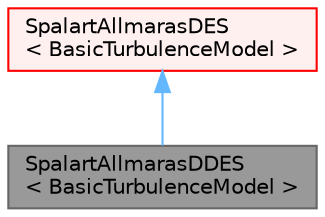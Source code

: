 digraph "SpalartAllmarasDDES&lt; BasicTurbulenceModel &gt;"
{
 // LATEX_PDF_SIZE
  bgcolor="transparent";
  edge [fontname=Helvetica,fontsize=10,labelfontname=Helvetica,labelfontsize=10];
  node [fontname=Helvetica,fontsize=10,shape=box,height=0.2,width=0.4];
  Node1 [id="Node000001",label="SpalartAllmarasDDES\l\< BasicTurbulenceModel \>",height=0.2,width=0.4,color="gray40", fillcolor="grey60", style="filled", fontcolor="black",tooltip="SpalartAllmaras DDES turbulence model for incompressible and compressible flows."];
  Node2 -> Node1 [id="edge1_Node000001_Node000002",dir="back",color="steelblue1",style="solid",tooltip=" "];
  Node2 [id="Node000002",label="SpalartAllmarasDES\l\< BasicTurbulenceModel \>",height=0.2,width=0.4,color="red", fillcolor="#FFF0F0", style="filled",URL="$classFoam_1_1LESModels_1_1SpalartAllmarasDES.html",tooltip="SpalartAllmarasDES DES turbulence model for incompressible and compressible flows."];
}
